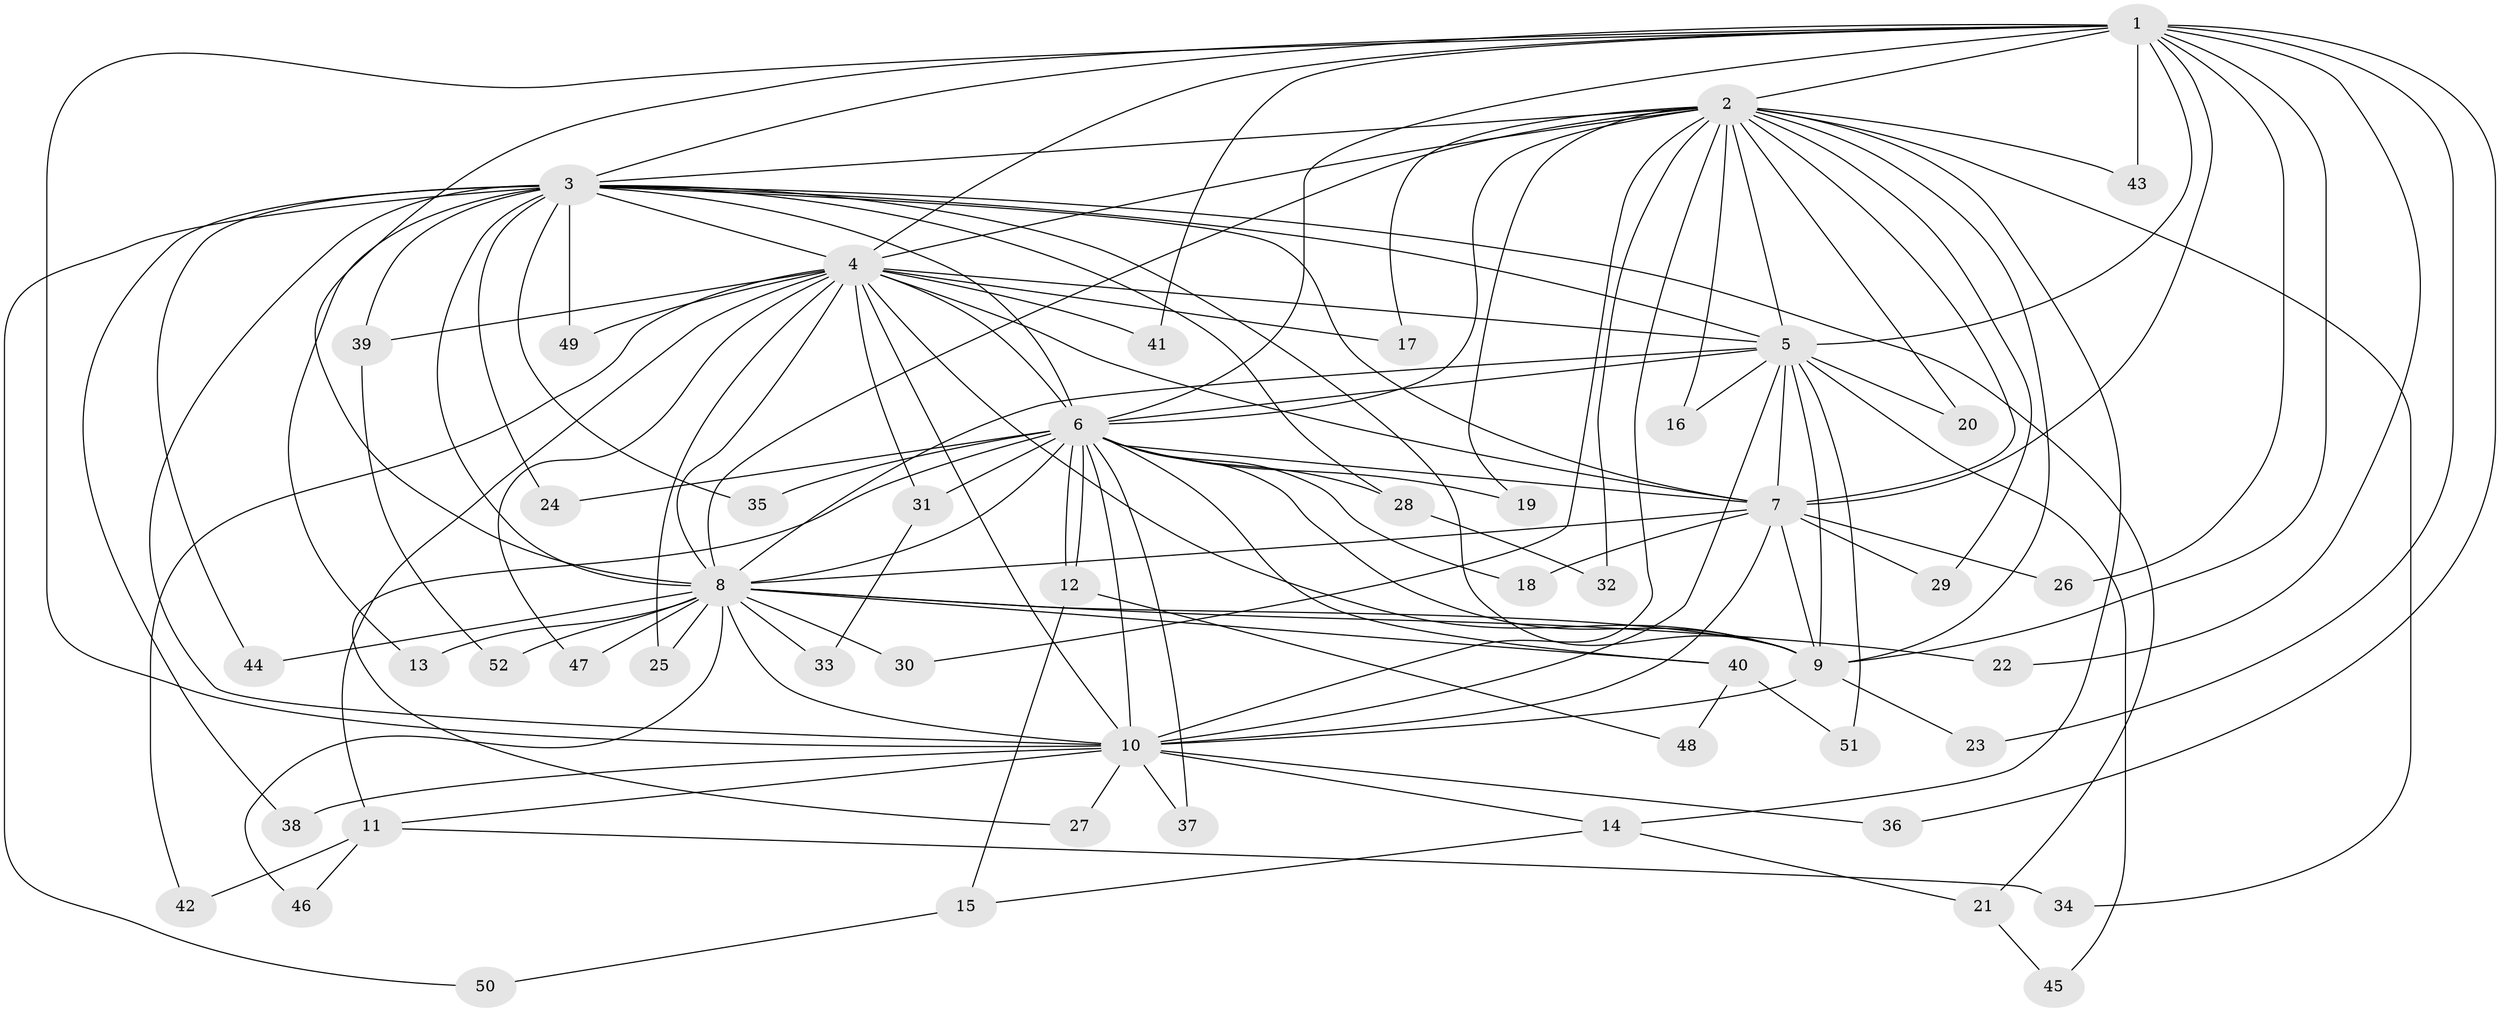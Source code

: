 // coarse degree distribution, {31: 0.02631578947368421, 17: 0.02631578947368421, 5: 0.02631578947368421, 4: 0.02631578947368421, 2: 0.4473684210526316, 3: 0.13157894736842105, 1: 0.3157894736842105}
// Generated by graph-tools (version 1.1) at 2025/49/03/04/25 22:49:53]
// undirected, 52 vertices, 129 edges
graph export_dot {
  node [color=gray90,style=filled];
  1;
  2;
  3;
  4;
  5;
  6;
  7;
  8;
  9;
  10;
  11;
  12;
  13;
  14;
  15;
  16;
  17;
  18;
  19;
  20;
  21;
  22;
  23;
  24;
  25;
  26;
  27;
  28;
  29;
  30;
  31;
  32;
  33;
  34;
  35;
  36;
  37;
  38;
  39;
  40;
  41;
  42;
  43;
  44;
  45;
  46;
  47;
  48;
  49;
  50;
  51;
  52;
  1 -- 2;
  1 -- 3;
  1 -- 4;
  1 -- 5;
  1 -- 6;
  1 -- 7;
  1 -- 8;
  1 -- 9;
  1 -- 10;
  1 -- 22;
  1 -- 23;
  1 -- 26;
  1 -- 36;
  1 -- 41;
  1 -- 43;
  2 -- 3;
  2 -- 4;
  2 -- 5;
  2 -- 6;
  2 -- 7;
  2 -- 8;
  2 -- 9;
  2 -- 10;
  2 -- 14;
  2 -- 16;
  2 -- 17;
  2 -- 19;
  2 -- 20;
  2 -- 29;
  2 -- 30;
  2 -- 32;
  2 -- 34;
  2 -- 43;
  3 -- 4;
  3 -- 5;
  3 -- 6;
  3 -- 7;
  3 -- 8;
  3 -- 9;
  3 -- 10;
  3 -- 13;
  3 -- 21;
  3 -- 24;
  3 -- 28;
  3 -- 35;
  3 -- 38;
  3 -- 39;
  3 -- 44;
  3 -- 49;
  3 -- 50;
  4 -- 5;
  4 -- 6;
  4 -- 7;
  4 -- 8;
  4 -- 9;
  4 -- 10;
  4 -- 11;
  4 -- 17;
  4 -- 25;
  4 -- 31;
  4 -- 39;
  4 -- 41;
  4 -- 42;
  4 -- 47;
  4 -- 49;
  5 -- 6;
  5 -- 7;
  5 -- 8;
  5 -- 9;
  5 -- 10;
  5 -- 16;
  5 -- 20;
  5 -- 45;
  5 -- 51;
  6 -- 7;
  6 -- 8;
  6 -- 9;
  6 -- 10;
  6 -- 12;
  6 -- 12;
  6 -- 18;
  6 -- 19;
  6 -- 24;
  6 -- 27;
  6 -- 28;
  6 -- 31;
  6 -- 35;
  6 -- 37;
  6 -- 40;
  7 -- 8;
  7 -- 9;
  7 -- 10;
  7 -- 18;
  7 -- 26;
  7 -- 29;
  8 -- 9;
  8 -- 10;
  8 -- 13;
  8 -- 22;
  8 -- 25;
  8 -- 30;
  8 -- 33;
  8 -- 40;
  8 -- 44;
  8 -- 46;
  8 -- 47;
  8 -- 52;
  9 -- 10;
  9 -- 23;
  10 -- 11;
  10 -- 14;
  10 -- 27;
  10 -- 36;
  10 -- 37;
  10 -- 38;
  11 -- 34;
  11 -- 42;
  11 -- 46;
  12 -- 15;
  12 -- 48;
  14 -- 15;
  14 -- 21;
  15 -- 50;
  21 -- 45;
  28 -- 32;
  31 -- 33;
  39 -- 52;
  40 -- 48;
  40 -- 51;
}
